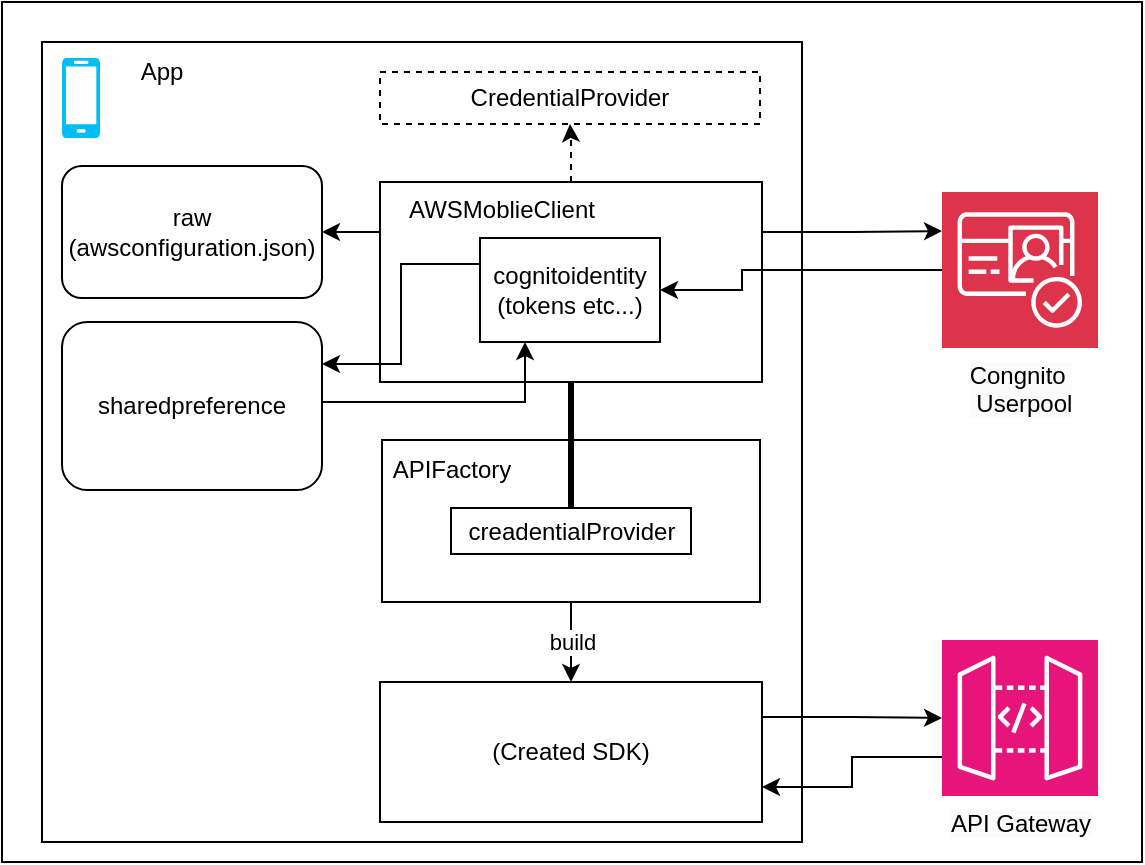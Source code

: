 <mxfile version="23.0.2" type="device">
  <diagram name="ページ1" id="_PVVOGX73MZkp8vrTvGJ">
    <mxGraphModel dx="734" dy="466" grid="1" gridSize="10" guides="1" tooltips="1" connect="1" arrows="1" fold="1" page="1" pageScale="1" pageWidth="827" pageHeight="1169" math="0" shadow="0">
      <root>
        <mxCell id="0" />
        <mxCell id="1" parent="0" />
        <mxCell id="H7TCyDV6Q7ufUwkVOGZ8-99" value="" style="rounded=0;whiteSpace=wrap;html=1;" vertex="1" parent="1">
          <mxGeometry x="10" y="20" width="570" height="430" as="geometry" />
        </mxCell>
        <mxCell id="H7TCyDV6Q7ufUwkVOGZ8-37" value="" style="rounded=0;whiteSpace=wrap;html=1;fillStyle=auto;" vertex="1" parent="1">
          <mxGeometry x="30" y="40" width="380" height="400" as="geometry" />
        </mxCell>
        <mxCell id="H7TCyDV6Q7ufUwkVOGZ8-3" value="&lt;meta charset=&quot;utf-8&quot;&gt;&lt;span style=&quot;color: rgb(0, 0, 0); font-family: Helvetica; font-size: 12px; font-style: normal; font-variant-ligatures: normal; font-variant-caps: normal; font-weight: 400; letter-spacing: normal; orphans: 2; text-align: center; text-indent: 0px; text-transform: none; widows: 2; word-spacing: 0px; -webkit-text-stroke-width: 0px; background-color: rgb(251, 251, 251); text-decoration-thickness: initial; text-decoration-style: initial; text-decoration-color: initial; float: none; display: inline !important;&quot;&gt;Congnito&amp;nbsp;&lt;/span&gt;&lt;br style=&quot;border-color: var(--border-color); color: rgb(0, 0, 0); font-family: Helvetica; font-size: 12px; font-style: normal; font-variant-ligatures: normal; font-variant-caps: normal; font-weight: 400; letter-spacing: normal; orphans: 2; text-align: center; text-indent: 0px; text-transform: none; widows: 2; word-spacing: 0px; -webkit-text-stroke-width: 0px; background-color: rgb(251, 251, 251); text-decoration-thickness: initial; text-decoration-style: initial; text-decoration-color: initial;&quot;&gt;&lt;span style=&quot;color: rgb(0, 0, 0); font-family: Helvetica; font-size: 12px; font-style: normal; font-variant-ligatures: normal; font-variant-caps: normal; font-weight: 400; letter-spacing: normal; orphans: 2; text-align: center; text-indent: 0px; text-transform: none; widows: 2; word-spacing: 0px; -webkit-text-stroke-width: 0px; background-color: rgb(251, 251, 251); text-decoration-thickness: initial; text-decoration-style: initial; text-decoration-color: initial; float: none; display: inline !important;&quot;&gt;&amp;nbsp;Userpool&lt;/span&gt;" style="sketch=0;points=[[0,0,0],[0.25,0,0],[0.5,0,0],[0.75,0,0],[1,0,0],[0,1,0],[0.25,1,0],[0.5,1,0],[0.75,1,0],[1,1,0],[0,0.25,0],[0,0.5,0],[0,0.75,0],[1,0.25,0],[1,0.5,0],[1,0.75,0]];outlineConnect=0;fontColor=#232F3E;fillColor=#DD344C;strokeColor=#ffffff;dashed=0;verticalLabelPosition=bottom;verticalAlign=top;align=center;html=1;fontSize=12;fontStyle=0;aspect=fixed;shape=mxgraph.aws4.resourceIcon;resIcon=mxgraph.aws4.cognito;" vertex="1" parent="1">
          <mxGeometry x="480" y="115" width="78" height="78" as="geometry" />
        </mxCell>
        <mxCell id="H7TCyDV6Q7ufUwkVOGZ8-95" style="edgeStyle=orthogonalEdgeStyle;rounded=0;orthogonalLoop=1;jettySize=auto;html=1;exitX=0;exitY=0.75;exitDx=0;exitDy=0;exitPerimeter=0;entryX=1;entryY=0.75;entryDx=0;entryDy=0;" edge="1" parent="1" source="H7TCyDV6Q7ufUwkVOGZ8-5" target="H7TCyDV6Q7ufUwkVOGZ8-61">
          <mxGeometry relative="1" as="geometry" />
        </mxCell>
        <mxCell id="H7TCyDV6Q7ufUwkVOGZ8-5" value="&lt;meta charset=&quot;utf-8&quot;&gt;&lt;span style=&quot;color: rgb(0, 0, 0); font-family: Helvetica; font-size: 12px; font-style: normal; font-variant-ligatures: normal; font-variant-caps: normal; font-weight: 400; letter-spacing: normal; orphans: 2; text-align: center; text-indent: 0px; text-transform: none; widows: 2; word-spacing: 0px; -webkit-text-stroke-width: 0px; background-color: rgb(251, 251, 251); text-decoration-thickness: initial; text-decoration-style: initial; text-decoration-color: initial; float: none; display: inline !important;&quot;&gt;API Gateway&lt;/span&gt;" style="sketch=0;points=[[0,0,0],[0.25,0,0],[0.5,0,0],[0.75,0,0],[1,0,0],[0,1,0],[0.25,1,0],[0.5,1,0],[0.75,1,0],[1,1,0],[0,0.25,0],[0,0.5,0],[0,0.75,0],[1,0.25,0],[1,0.5,0],[1,0.75,0]];outlineConnect=0;fontColor=#232F3E;fillColor=#E7157B;strokeColor=#ffffff;dashed=0;verticalLabelPosition=bottom;verticalAlign=top;align=center;html=1;fontSize=12;fontStyle=0;aspect=fixed;shape=mxgraph.aws4.resourceIcon;resIcon=mxgraph.aws4.api_gateway;" vertex="1" parent="1">
          <mxGeometry x="480" y="339" width="78" height="78" as="geometry" />
        </mxCell>
        <mxCell id="H7TCyDV6Q7ufUwkVOGZ8-36" value="" style="verticalLabelPosition=bottom;html=1;verticalAlign=top;align=center;strokeColor=none;fillColor=#00BEF2;shape=mxgraph.azure.mobile;pointerEvents=1;" vertex="1" parent="1">
          <mxGeometry x="40" y="48" width="19" height="40" as="geometry" />
        </mxCell>
        <mxCell id="H7TCyDV6Q7ufUwkVOGZ8-38" value="App" style="text;html=1;strokeColor=none;fillColor=none;align=center;verticalAlign=middle;whiteSpace=wrap;rounded=0;" vertex="1" parent="1">
          <mxGeometry x="60" y="40" width="60" height="30" as="geometry" />
        </mxCell>
        <mxCell id="H7TCyDV6Q7ufUwkVOGZ8-75" value="build" style="edgeStyle=orthogonalEdgeStyle;rounded=0;orthogonalLoop=1;jettySize=auto;html=1;entryX=0.5;entryY=0;entryDx=0;entryDy=0;" edge="1" parent="1" source="H7TCyDV6Q7ufUwkVOGZ8-41" target="H7TCyDV6Q7ufUwkVOGZ8-61">
          <mxGeometry relative="1" as="geometry" />
        </mxCell>
        <mxCell id="H7TCyDV6Q7ufUwkVOGZ8-41" value="" style="rounded=0;whiteSpace=wrap;html=1;" vertex="1" parent="1">
          <mxGeometry x="200" y="239" width="189" height="81" as="geometry" />
        </mxCell>
        <mxCell id="H7TCyDV6Q7ufUwkVOGZ8-42" value="APIFactory" style="text;html=1;strokeColor=none;fillColor=none;align=center;verticalAlign=middle;whiteSpace=wrap;rounded=0;" vertex="1" parent="1">
          <mxGeometry x="200" y="239" width="70" height="30" as="geometry" />
        </mxCell>
        <mxCell id="H7TCyDV6Q7ufUwkVOGZ8-53" value="CredentialProvider" style="rounded=0;whiteSpace=wrap;html=1;dashed=1;" vertex="1" parent="1">
          <mxGeometry x="199" y="55" width="190" height="26" as="geometry" />
        </mxCell>
        <mxCell id="H7TCyDV6Q7ufUwkVOGZ8-58" value="sharedpreference" style="rounded=1;whiteSpace=wrap;html=1;" vertex="1" parent="1">
          <mxGeometry x="40" y="180" width="130" height="84" as="geometry" />
        </mxCell>
        <mxCell id="H7TCyDV6Q7ufUwkVOGZ8-59" value="raw&lt;br&gt;(awsconfiguration.json)" style="rounded=1;whiteSpace=wrap;html=1;" vertex="1" parent="1">
          <mxGeometry x="40" y="102" width="130" height="66" as="geometry" />
        </mxCell>
        <mxCell id="H7TCyDV6Q7ufUwkVOGZ8-96" style="edgeStyle=orthogonalEdgeStyle;rounded=0;orthogonalLoop=1;jettySize=auto;html=1;exitX=1;exitY=0.25;exitDx=0;exitDy=0;" edge="1" parent="1" source="H7TCyDV6Q7ufUwkVOGZ8-61" target="H7TCyDV6Q7ufUwkVOGZ8-5">
          <mxGeometry relative="1" as="geometry" />
        </mxCell>
        <mxCell id="H7TCyDV6Q7ufUwkVOGZ8-61" value="(Created SDK)" style="rounded=0;whiteSpace=wrap;html=1;" vertex="1" parent="1">
          <mxGeometry x="199" y="360" width="191" height="70" as="geometry" />
        </mxCell>
        <mxCell id="H7TCyDV6Q7ufUwkVOGZ8-97" style="edgeStyle=orthogonalEdgeStyle;rounded=0;orthogonalLoop=1;jettySize=auto;html=1;dashed=1;" edge="1" parent="1" source="H7TCyDV6Q7ufUwkVOGZ8-39" target="H7TCyDV6Q7ufUwkVOGZ8-53">
          <mxGeometry relative="1" as="geometry" />
        </mxCell>
        <mxCell id="H7TCyDV6Q7ufUwkVOGZ8-101" style="edgeStyle=orthogonalEdgeStyle;rounded=0;orthogonalLoop=1;jettySize=auto;html=1;exitX=0;exitY=0.25;exitDx=0;exitDy=0;entryX=1;entryY=0.5;entryDx=0;entryDy=0;" edge="1" parent="1" source="H7TCyDV6Q7ufUwkVOGZ8-39" target="H7TCyDV6Q7ufUwkVOGZ8-59">
          <mxGeometry relative="1" as="geometry" />
        </mxCell>
        <mxCell id="H7TCyDV6Q7ufUwkVOGZ8-39" value="" style="rounded=0;whiteSpace=wrap;html=1;" vertex="1" parent="1">
          <mxGeometry x="199" y="110" width="191" height="100" as="geometry" />
        </mxCell>
        <mxCell id="H7TCyDV6Q7ufUwkVOGZ8-40" value="AWSMoblieClient" style="text;html=1;strokeColor=none;fillColor=none;align=center;verticalAlign=middle;whiteSpace=wrap;rounded=0;" vertex="1" parent="1">
          <mxGeometry x="205" y="111" width="110" height="26" as="geometry" />
        </mxCell>
        <mxCell id="H7TCyDV6Q7ufUwkVOGZ8-91" style="edgeStyle=orthogonalEdgeStyle;rounded=0;orthogonalLoop=1;jettySize=auto;html=1;exitX=0;exitY=0.25;exitDx=0;exitDy=0;entryX=1;entryY=0.25;entryDx=0;entryDy=0;" edge="1" parent="1" source="H7TCyDV6Q7ufUwkVOGZ8-56" target="H7TCyDV6Q7ufUwkVOGZ8-58">
          <mxGeometry relative="1" as="geometry" />
        </mxCell>
        <mxCell id="H7TCyDV6Q7ufUwkVOGZ8-56" value="cognitoidentity&lt;br&gt;(tokens etc...)" style="rounded=0;whiteSpace=wrap;html=1;" vertex="1" parent="1">
          <mxGeometry x="249" y="138" width="90" height="52" as="geometry" />
        </mxCell>
        <mxCell id="H7TCyDV6Q7ufUwkVOGZ8-69" value="creadentialProvider" style="rounded=0;whiteSpace=wrap;html=1;" vertex="1" parent="1">
          <mxGeometry x="234.5" y="273" width="120" height="23" as="geometry" />
        </mxCell>
        <mxCell id="H7TCyDV6Q7ufUwkVOGZ8-82" style="edgeStyle=orthogonalEdgeStyle;rounded=0;orthogonalLoop=1;jettySize=auto;html=1;exitX=1;exitY=0.25;exitDx=0;exitDy=0;entryX=0;entryY=0.25;entryDx=0;entryDy=0;entryPerimeter=0;" edge="1" parent="1" source="H7TCyDV6Q7ufUwkVOGZ8-39" target="H7TCyDV6Q7ufUwkVOGZ8-3">
          <mxGeometry relative="1" as="geometry" />
        </mxCell>
        <mxCell id="H7TCyDV6Q7ufUwkVOGZ8-84" style="edgeStyle=orthogonalEdgeStyle;rounded=0;orthogonalLoop=1;jettySize=auto;html=1;entryX=1;entryY=0.5;entryDx=0;entryDy=0;" edge="1" parent="1" source="H7TCyDV6Q7ufUwkVOGZ8-3" target="H7TCyDV6Q7ufUwkVOGZ8-56">
          <mxGeometry relative="1" as="geometry">
            <Array as="points">
              <mxPoint x="380" y="154" />
              <mxPoint x="380" y="164" />
            </Array>
          </mxGeometry>
        </mxCell>
        <mxCell id="H7TCyDV6Q7ufUwkVOGZ8-92" style="edgeStyle=orthogonalEdgeStyle;rounded=0;orthogonalLoop=1;jettySize=auto;html=1;exitX=1;exitY=0.75;exitDx=0;exitDy=0;entryX=0.25;entryY=1;entryDx=0;entryDy=0;" edge="1" parent="1" source="H7TCyDV6Q7ufUwkVOGZ8-58" target="H7TCyDV6Q7ufUwkVOGZ8-56">
          <mxGeometry relative="1" as="geometry">
            <Array as="points">
              <mxPoint x="170" y="220" />
              <mxPoint x="272" y="220" />
            </Array>
          </mxGeometry>
        </mxCell>
        <mxCell id="H7TCyDV6Q7ufUwkVOGZ8-104" value="" style="endArrow=none;html=1;rounded=0;entryX=0.5;entryY=1;entryDx=0;entryDy=0;strokeWidth=3;" edge="1" parent="1" source="H7TCyDV6Q7ufUwkVOGZ8-69" target="H7TCyDV6Q7ufUwkVOGZ8-39">
          <mxGeometry width="50" height="50" relative="1" as="geometry">
            <mxPoint x="270" y="230" as="sourcePoint" />
            <mxPoint x="320" y="180" as="targetPoint" />
          </mxGeometry>
        </mxCell>
      </root>
    </mxGraphModel>
  </diagram>
</mxfile>
